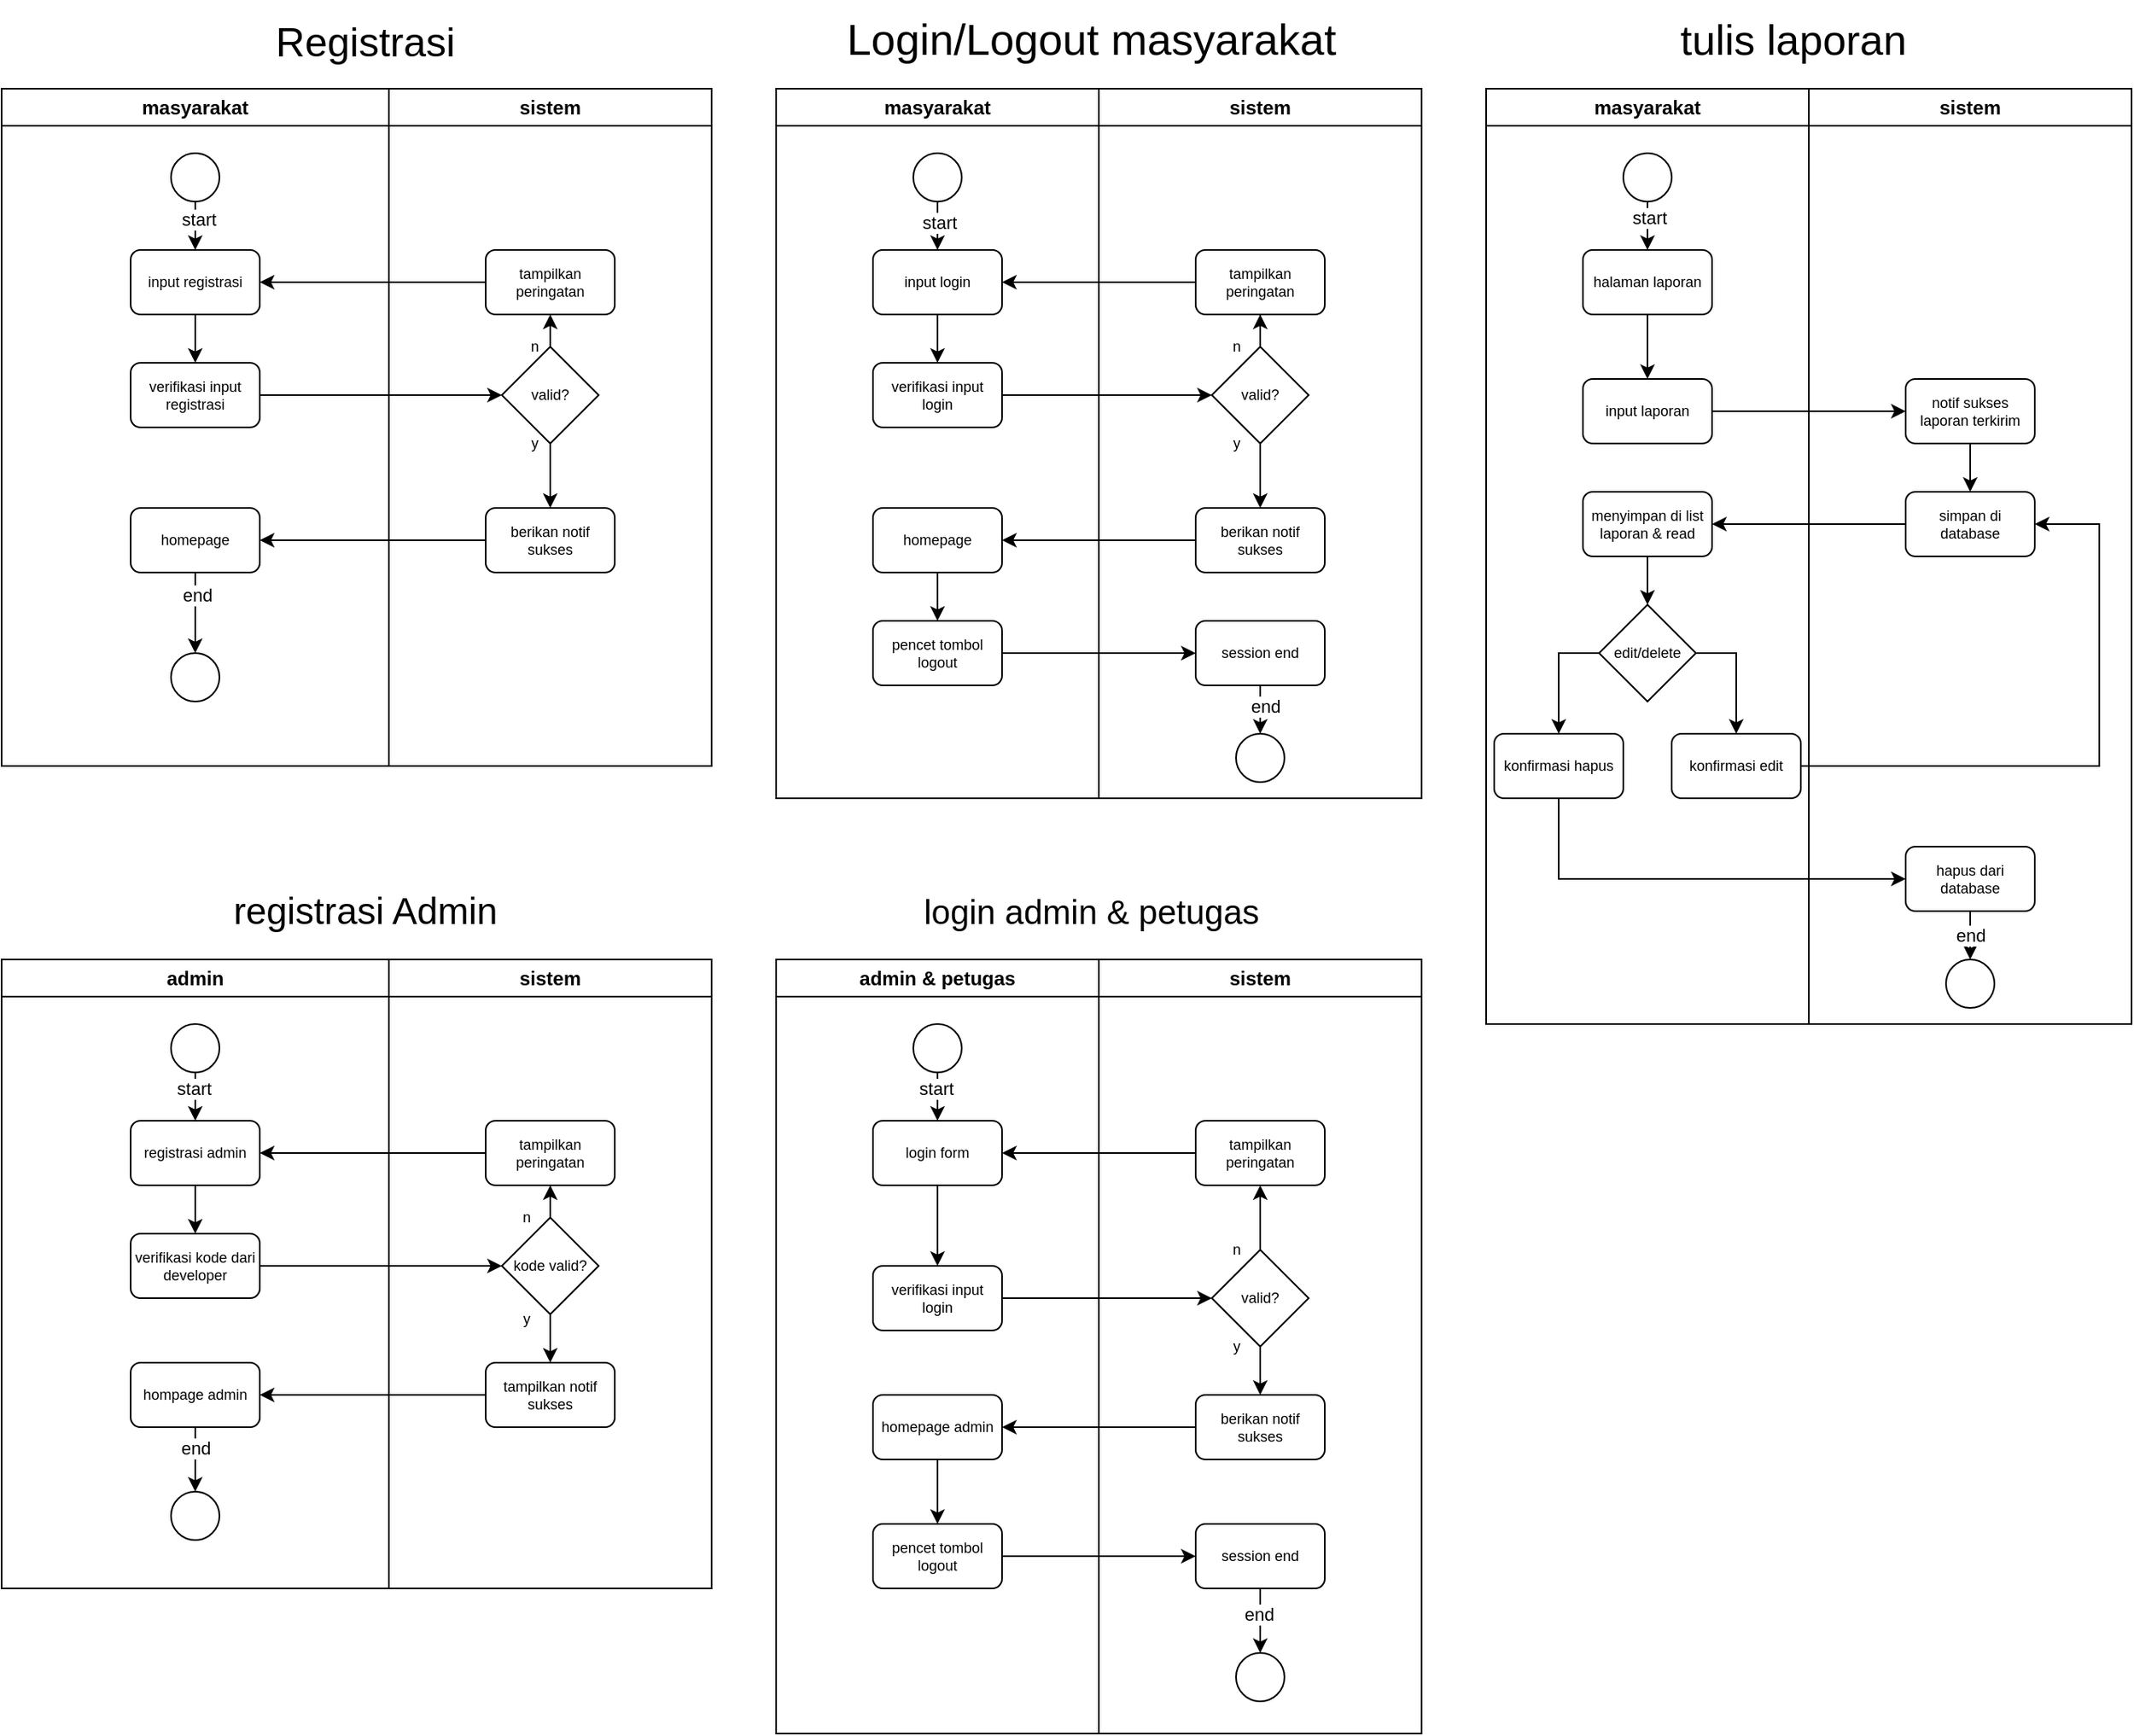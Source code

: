 <mxfile version="26.2.10">
  <diagram name="Page-1" id="beRLBzT_XKM5bKB51FGa">
    <mxGraphModel dx="1680" dy="1198" grid="1" gridSize="10" guides="1" tooltips="1" connect="1" arrows="1" fold="1" page="1" pageScale="1" pageWidth="4681" pageHeight="3300" math="0" shadow="0">
      <root>
        <mxCell id="0" />
        <mxCell id="1" parent="0" />
        <mxCell id="wUUIS_Tj_zLuiTxnAHIf-45" style="edgeStyle=orthogonalEdgeStyle;rounded=0;orthogonalLoop=1;jettySize=auto;html=1;entryX=1;entryY=0.5;entryDx=0;entryDy=0;" parent="1" edge="1">
          <mxGeometry relative="1" as="geometry">
            <mxPoint x="321.25" y="358.75" as="sourcePoint" />
          </mxGeometry>
        </mxCell>
        <mxCell id="69j0QWAKF8QcVPXz4x1g-56" value="masyarakat" style="swimlane;whiteSpace=wrap;html=1;" vertex="1" parent="1">
          <mxGeometry x="80" y="80" width="240" height="420" as="geometry" />
        </mxCell>
        <mxCell id="69j0QWAKF8QcVPXz4x1g-65" style="edgeStyle=orthogonalEdgeStyle;rounded=0;orthogonalLoop=1;jettySize=auto;html=1;entryX=0.5;entryY=0;entryDx=0;entryDy=0;" edge="1" parent="69j0QWAKF8QcVPXz4x1g-56" source="69j0QWAKF8QcVPXz4x1g-58" target="69j0QWAKF8QcVPXz4x1g-62">
          <mxGeometry relative="1" as="geometry" />
        </mxCell>
        <mxCell id="69j0QWAKF8QcVPXz4x1g-58" value="input registrasi" style="rounded=1;whiteSpace=wrap;html=1;fillColor=none;fontSize=9;" vertex="1" parent="69j0QWAKF8QcVPXz4x1g-56">
          <mxGeometry x="80" y="100" width="80" height="40" as="geometry" />
        </mxCell>
        <mxCell id="69j0QWAKF8QcVPXz4x1g-60" style="edgeStyle=orthogonalEdgeStyle;rounded=0;orthogonalLoop=1;jettySize=auto;html=1;entryX=0.5;entryY=0;entryDx=0;entryDy=0;" edge="1" parent="69j0QWAKF8QcVPXz4x1g-56" source="69j0QWAKF8QcVPXz4x1g-59" target="69j0QWAKF8QcVPXz4x1g-58">
          <mxGeometry relative="1" as="geometry" />
        </mxCell>
        <mxCell id="69j0QWAKF8QcVPXz4x1g-61" value="start" style="edgeLabel;html=1;align=center;verticalAlign=middle;resizable=0;points=[];" vertex="1" connectable="0" parent="69j0QWAKF8QcVPXz4x1g-60">
          <mxGeometry x="0.173" y="-2" relative="1" as="geometry">
            <mxPoint as="offset" />
          </mxGeometry>
        </mxCell>
        <mxCell id="69j0QWAKF8QcVPXz4x1g-59" value="" style="ellipse;whiteSpace=wrap;html=1;aspect=fixed;fillColor=none;" vertex="1" parent="69j0QWAKF8QcVPXz4x1g-56">
          <mxGeometry x="105" y="40" width="30" height="30" as="geometry" />
        </mxCell>
        <mxCell id="69j0QWAKF8QcVPXz4x1g-62" value="verifikasi input registrasi" style="rounded=1;whiteSpace=wrap;html=1;fillColor=none;fontSize=9;" vertex="1" parent="69j0QWAKF8QcVPXz4x1g-56">
          <mxGeometry x="80" y="170" width="80" height="40" as="geometry" />
        </mxCell>
        <mxCell id="69j0QWAKF8QcVPXz4x1g-100" style="edgeStyle=orthogonalEdgeStyle;rounded=0;orthogonalLoop=1;jettySize=auto;html=1;entryX=0.5;entryY=0;entryDx=0;entryDy=0;" edge="1" parent="69j0QWAKF8QcVPXz4x1g-56" source="69j0QWAKF8QcVPXz4x1g-96" target="69j0QWAKF8QcVPXz4x1g-76">
          <mxGeometry relative="1" as="geometry" />
        </mxCell>
        <mxCell id="69j0QWAKF8QcVPXz4x1g-101" value="end" style="edgeLabel;html=1;align=center;verticalAlign=middle;resizable=0;points=[];" vertex="1" connectable="0" parent="69j0QWAKF8QcVPXz4x1g-100">
          <mxGeometry x="-0.463" y="1" relative="1" as="geometry">
            <mxPoint as="offset" />
          </mxGeometry>
        </mxCell>
        <mxCell id="69j0QWAKF8QcVPXz4x1g-96" value="homepage" style="rounded=1;whiteSpace=wrap;html=1;fillColor=none;fontSize=9;" vertex="1" parent="69j0QWAKF8QcVPXz4x1g-56">
          <mxGeometry x="80" y="260" width="80" height="40" as="geometry" />
        </mxCell>
        <mxCell id="69j0QWAKF8QcVPXz4x1g-76" value="" style="ellipse;whiteSpace=wrap;html=1;aspect=fixed;fillColor=none;" vertex="1" parent="69j0QWAKF8QcVPXz4x1g-56">
          <mxGeometry x="105" y="350" width="30" height="30" as="geometry" />
        </mxCell>
        <mxCell id="69j0QWAKF8QcVPXz4x1g-57" value="sistem" style="swimlane;whiteSpace=wrap;html=1;" vertex="1" parent="1">
          <mxGeometry x="320" y="80" width="200" height="420" as="geometry" />
        </mxCell>
        <mxCell id="69j0QWAKF8QcVPXz4x1g-74" style="edgeStyle=orthogonalEdgeStyle;rounded=0;orthogonalLoop=1;jettySize=auto;html=1;entryX=0.5;entryY=0;entryDx=0;entryDy=0;" edge="1" parent="69j0QWAKF8QcVPXz4x1g-57" source="69j0QWAKF8QcVPXz4x1g-63" target="69j0QWAKF8QcVPXz4x1g-73">
          <mxGeometry relative="1" as="geometry" />
        </mxCell>
        <mxCell id="69j0QWAKF8QcVPXz4x1g-63" value="valid?" style="rhombus;whiteSpace=wrap;html=1;fontSize=9;fillColor=none;" vertex="1" parent="69j0QWAKF8QcVPXz4x1g-57">
          <mxGeometry x="70" y="160" width="60" height="60" as="geometry" />
        </mxCell>
        <mxCell id="69j0QWAKF8QcVPXz4x1g-68" value="y" style="text;html=1;align=center;verticalAlign=middle;resizable=0;points=[];autosize=1;strokeColor=none;fillColor=none;fontSize=9;" vertex="1" parent="69j0QWAKF8QcVPXz4x1g-57">
          <mxGeometry x="75" y="210" width="30" height="20" as="geometry" />
        </mxCell>
        <mxCell id="69j0QWAKF8QcVPXz4x1g-70" value="tampilkan peringatan" style="rounded=1;whiteSpace=wrap;html=1;fillColor=none;fontSize=9;" vertex="1" parent="69j0QWAKF8QcVPXz4x1g-57">
          <mxGeometry x="60" y="100" width="80" height="40" as="geometry" />
        </mxCell>
        <mxCell id="69j0QWAKF8QcVPXz4x1g-67" value="n" style="text;html=1;align=center;verticalAlign=middle;resizable=0;points=[];autosize=1;strokeColor=none;fillColor=none;fontSize=9;" vertex="1" parent="69j0QWAKF8QcVPXz4x1g-57">
          <mxGeometry x="75" y="150" width="30" height="20" as="geometry" />
        </mxCell>
        <mxCell id="69j0QWAKF8QcVPXz4x1g-71" style="edgeStyle=orthogonalEdgeStyle;rounded=0;orthogonalLoop=1;jettySize=auto;html=1;entryX=0.499;entryY=1.006;entryDx=0;entryDy=0;entryPerimeter=0;" edge="1" parent="69j0QWAKF8QcVPXz4x1g-57" source="69j0QWAKF8QcVPXz4x1g-63" target="69j0QWAKF8QcVPXz4x1g-70">
          <mxGeometry relative="1" as="geometry" />
        </mxCell>
        <mxCell id="69j0QWAKF8QcVPXz4x1g-73" value="berikan notif sukses" style="rounded=1;whiteSpace=wrap;html=1;fillColor=none;fontSize=9;" vertex="1" parent="69j0QWAKF8QcVPXz4x1g-57">
          <mxGeometry x="60" y="260" width="80" height="40" as="geometry" />
        </mxCell>
        <mxCell id="69j0QWAKF8QcVPXz4x1g-64" style="edgeStyle=orthogonalEdgeStyle;rounded=0;orthogonalLoop=1;jettySize=auto;html=1;entryX=0;entryY=0.5;entryDx=0;entryDy=0;" edge="1" parent="1" source="69j0QWAKF8QcVPXz4x1g-62" target="69j0QWAKF8QcVPXz4x1g-63">
          <mxGeometry relative="1" as="geometry" />
        </mxCell>
        <mxCell id="69j0QWAKF8QcVPXz4x1g-79" value="masyarakat" style="swimlane;whiteSpace=wrap;html=1;" vertex="1" parent="1">
          <mxGeometry x="560" y="80" width="200" height="440" as="geometry" />
        </mxCell>
        <mxCell id="69j0QWAKF8QcVPXz4x1g-84" style="edgeStyle=orthogonalEdgeStyle;rounded=0;orthogonalLoop=1;jettySize=auto;html=1;entryX=0.5;entryY=0;entryDx=0;entryDy=0;" edge="1" parent="69j0QWAKF8QcVPXz4x1g-79" source="69j0QWAKF8QcVPXz4x1g-82" target="69j0QWAKF8QcVPXz4x1g-83">
          <mxGeometry relative="1" as="geometry" />
        </mxCell>
        <mxCell id="69j0QWAKF8QcVPXz4x1g-85" value="start" style="edgeLabel;html=1;align=center;verticalAlign=middle;resizable=0;points=[];" vertex="1" connectable="0" parent="69j0QWAKF8QcVPXz4x1g-84">
          <mxGeometry x="0.326" y="1" relative="1" as="geometry">
            <mxPoint as="offset" />
          </mxGeometry>
        </mxCell>
        <mxCell id="69j0QWAKF8QcVPXz4x1g-82" value="" style="ellipse;whiteSpace=wrap;html=1;aspect=fixed;fillColor=none;" vertex="1" parent="69j0QWAKF8QcVPXz4x1g-79">
          <mxGeometry x="85" y="40" width="30" height="30" as="geometry" />
        </mxCell>
        <mxCell id="69j0QWAKF8QcVPXz4x1g-87" style="edgeStyle=orthogonalEdgeStyle;rounded=0;orthogonalLoop=1;jettySize=auto;html=1;entryX=0.5;entryY=0;entryDx=0;entryDy=0;" edge="1" parent="69j0QWAKF8QcVPXz4x1g-79" source="69j0QWAKF8QcVPXz4x1g-83" target="69j0QWAKF8QcVPXz4x1g-86">
          <mxGeometry relative="1" as="geometry" />
        </mxCell>
        <mxCell id="69j0QWAKF8QcVPXz4x1g-83" value="input login" style="rounded=1;whiteSpace=wrap;html=1;fillColor=none;fontSize=9;" vertex="1" parent="69j0QWAKF8QcVPXz4x1g-79">
          <mxGeometry x="60" y="100" width="80" height="40" as="geometry" />
        </mxCell>
        <mxCell id="69j0QWAKF8QcVPXz4x1g-86" value="verifikasi input login" style="rounded=1;whiteSpace=wrap;html=1;fillColor=none;fontSize=9;" vertex="1" parent="69j0QWAKF8QcVPXz4x1g-79">
          <mxGeometry x="60" y="170" width="80" height="40" as="geometry" />
        </mxCell>
        <mxCell id="69j0QWAKF8QcVPXz4x1g-118" style="edgeStyle=orthogonalEdgeStyle;rounded=0;orthogonalLoop=1;jettySize=auto;html=1;entryX=0.5;entryY=0;entryDx=0;entryDy=0;" edge="1" parent="69j0QWAKF8QcVPXz4x1g-79" source="69j0QWAKF8QcVPXz4x1g-107" target="69j0QWAKF8QcVPXz4x1g-117">
          <mxGeometry relative="1" as="geometry" />
        </mxCell>
        <mxCell id="69j0QWAKF8QcVPXz4x1g-107" value="homepage" style="rounded=1;whiteSpace=wrap;html=1;fillColor=none;fontSize=9;" vertex="1" parent="69j0QWAKF8QcVPXz4x1g-79">
          <mxGeometry x="60" y="260" width="80" height="40" as="geometry" />
        </mxCell>
        <mxCell id="69j0QWAKF8QcVPXz4x1g-117" value="pencet tombol logout" style="rounded=1;whiteSpace=wrap;html=1;fillColor=none;fontSize=9;" vertex="1" parent="69j0QWAKF8QcVPXz4x1g-79">
          <mxGeometry x="60" y="330" width="80" height="40" as="geometry" />
        </mxCell>
        <mxCell id="69j0QWAKF8QcVPXz4x1g-80" value="sistem" style="swimlane;whiteSpace=wrap;html=1;" vertex="1" parent="1">
          <mxGeometry x="760" y="80" width="200" height="440" as="geometry" />
        </mxCell>
        <mxCell id="69j0QWAKF8QcVPXz4x1g-102" style="edgeStyle=orthogonalEdgeStyle;rounded=0;orthogonalLoop=1;jettySize=auto;html=1;entryX=0.5;entryY=0;entryDx=0;entryDy=0;" edge="1" parent="69j0QWAKF8QcVPXz4x1g-80" source="69j0QWAKF8QcVPXz4x1g-90" target="69j0QWAKF8QcVPXz4x1g-95">
          <mxGeometry relative="1" as="geometry" />
        </mxCell>
        <mxCell id="69j0QWAKF8QcVPXz4x1g-104" style="edgeStyle=orthogonalEdgeStyle;rounded=0;orthogonalLoop=1;jettySize=auto;html=1;entryX=0.5;entryY=1;entryDx=0;entryDy=0;" edge="1" parent="69j0QWAKF8QcVPXz4x1g-80" source="69j0QWAKF8QcVPXz4x1g-90" target="69j0QWAKF8QcVPXz4x1g-103">
          <mxGeometry relative="1" as="geometry" />
        </mxCell>
        <mxCell id="69j0QWAKF8QcVPXz4x1g-90" value="valid?" style="rhombus;whiteSpace=wrap;html=1;fontSize=9;fillColor=none;" vertex="1" parent="69j0QWAKF8QcVPXz4x1g-80">
          <mxGeometry x="70" y="160" width="60" height="60" as="geometry" />
        </mxCell>
        <mxCell id="69j0QWAKF8QcVPXz4x1g-94" value="y" style="text;html=1;align=center;verticalAlign=middle;resizable=0;points=[];autosize=1;strokeColor=none;fillColor=none;fontSize=9;" vertex="1" parent="69j0QWAKF8QcVPXz4x1g-80">
          <mxGeometry x="70" y="210" width="30" height="20" as="geometry" />
        </mxCell>
        <mxCell id="69j0QWAKF8QcVPXz4x1g-95" value="berikan notif sukses" style="rounded=1;whiteSpace=wrap;html=1;fillColor=none;fontSize=9;" vertex="1" parent="69j0QWAKF8QcVPXz4x1g-80">
          <mxGeometry x="60" y="260" width="80" height="40" as="geometry" />
        </mxCell>
        <mxCell id="69j0QWAKF8QcVPXz4x1g-103" value="tampilkan peringatan" style="rounded=1;whiteSpace=wrap;html=1;fillColor=none;fontSize=9;" vertex="1" parent="69j0QWAKF8QcVPXz4x1g-80">
          <mxGeometry x="60" y="100" width="80" height="40" as="geometry" />
        </mxCell>
        <mxCell id="69j0QWAKF8QcVPXz4x1g-93" value="n" style="text;html=1;align=center;verticalAlign=middle;resizable=0;points=[];autosize=1;strokeColor=none;fillColor=none;fontSize=9;" vertex="1" parent="69j0QWAKF8QcVPXz4x1g-80">
          <mxGeometry x="70" y="150" width="30" height="20" as="geometry" />
        </mxCell>
        <mxCell id="69j0QWAKF8QcVPXz4x1g-122" style="edgeStyle=orthogonalEdgeStyle;rounded=0;orthogonalLoop=1;jettySize=auto;html=1;entryX=0.5;entryY=0;entryDx=0;entryDy=0;" edge="1" parent="69j0QWAKF8QcVPXz4x1g-80" source="69j0QWAKF8QcVPXz4x1g-119" target="69j0QWAKF8QcVPXz4x1g-121">
          <mxGeometry relative="1" as="geometry" />
        </mxCell>
        <mxCell id="69j0QWAKF8QcVPXz4x1g-123" value="end" style="edgeLabel;html=1;align=center;verticalAlign=middle;resizable=0;points=[];" vertex="1" connectable="0" parent="69j0QWAKF8QcVPXz4x1g-122">
          <mxGeometry x="0.093" y="-3" relative="1" as="geometry">
            <mxPoint as="offset" />
          </mxGeometry>
        </mxCell>
        <mxCell id="69j0QWAKF8QcVPXz4x1g-119" value="session end" style="rounded=1;whiteSpace=wrap;html=1;fillColor=none;fontSize=9;" vertex="1" parent="69j0QWAKF8QcVPXz4x1g-80">
          <mxGeometry x="60" y="330" width="80" height="40" as="geometry" />
        </mxCell>
        <mxCell id="69j0QWAKF8QcVPXz4x1g-121" value="" style="ellipse;whiteSpace=wrap;html=1;aspect=fixed;fillColor=none;" vertex="1" parent="69j0QWAKF8QcVPXz4x1g-80">
          <mxGeometry x="85" y="400" width="30" height="30" as="geometry" />
        </mxCell>
        <mxCell id="69j0QWAKF8QcVPXz4x1g-81" value="Registrasi" style="text;html=1;align=center;verticalAlign=middle;resizable=0;points=[];autosize=1;strokeColor=none;fillColor=none;fontSize=25;" vertex="1" parent="1">
          <mxGeometry x="240" y="30" width="130" height="40" as="geometry" />
        </mxCell>
        <mxCell id="69j0QWAKF8QcVPXz4x1g-91" style="edgeStyle=orthogonalEdgeStyle;rounded=0;orthogonalLoop=1;jettySize=auto;html=1;entryX=0;entryY=0.5;entryDx=0;entryDy=0;" edge="1" parent="1" source="69j0QWAKF8QcVPXz4x1g-86" target="69j0QWAKF8QcVPXz4x1g-90">
          <mxGeometry relative="1" as="geometry" />
        </mxCell>
        <mxCell id="69j0QWAKF8QcVPXz4x1g-97" style="edgeStyle=orthogonalEdgeStyle;rounded=0;orthogonalLoop=1;jettySize=auto;html=1;entryX=1;entryY=0.5;entryDx=0;entryDy=0;" edge="1" parent="1" source="69j0QWAKF8QcVPXz4x1g-73" target="69j0QWAKF8QcVPXz4x1g-96">
          <mxGeometry relative="1" as="geometry" />
        </mxCell>
        <mxCell id="69j0QWAKF8QcVPXz4x1g-105" style="edgeStyle=orthogonalEdgeStyle;rounded=0;orthogonalLoop=1;jettySize=auto;html=1;entryX=1;entryY=0.5;entryDx=0;entryDy=0;" edge="1" parent="1" source="69j0QWAKF8QcVPXz4x1g-103" target="69j0QWAKF8QcVPXz4x1g-83">
          <mxGeometry relative="1" as="geometry" />
        </mxCell>
        <mxCell id="69j0QWAKF8QcVPXz4x1g-106" style="edgeStyle=orthogonalEdgeStyle;rounded=0;orthogonalLoop=1;jettySize=auto;html=1;entryX=1;entryY=0.5;entryDx=0;entryDy=0;" edge="1" parent="1" source="69j0QWAKF8QcVPXz4x1g-70" target="69j0QWAKF8QcVPXz4x1g-58">
          <mxGeometry relative="1" as="geometry" />
        </mxCell>
        <mxCell id="69j0QWAKF8QcVPXz4x1g-108" style="edgeStyle=orthogonalEdgeStyle;rounded=0;orthogonalLoop=1;jettySize=auto;html=1;entryX=1;entryY=0.5;entryDx=0;entryDy=0;" edge="1" parent="1" source="69j0QWAKF8QcVPXz4x1g-95" target="69j0QWAKF8QcVPXz4x1g-107">
          <mxGeometry relative="1" as="geometry" />
        </mxCell>
        <mxCell id="69j0QWAKF8QcVPXz4x1g-112" value="Login/Logout masyarakat" style="text;html=1;align=center;verticalAlign=middle;resizable=0;points=[];autosize=1;strokeColor=none;fillColor=none;fontSize=27;" vertex="1" parent="1">
          <mxGeometry x="590" y="25" width="330" height="50" as="geometry" />
        </mxCell>
        <mxCell id="69j0QWAKF8QcVPXz4x1g-113" value="masyarakat" style="swimlane;whiteSpace=wrap;html=1;" vertex="1" parent="1">
          <mxGeometry x="1000" y="80" width="200" height="580" as="geometry" />
        </mxCell>
        <mxCell id="69j0QWAKF8QcVPXz4x1g-126" style="edgeStyle=orthogonalEdgeStyle;rounded=0;orthogonalLoop=1;jettySize=auto;html=1;entryX=0.5;entryY=0;entryDx=0;entryDy=0;" edge="1" parent="69j0QWAKF8QcVPXz4x1g-113" source="69j0QWAKF8QcVPXz4x1g-124" target="69j0QWAKF8QcVPXz4x1g-125">
          <mxGeometry relative="1" as="geometry" />
        </mxCell>
        <mxCell id="69j0QWAKF8QcVPXz4x1g-127" value="start" style="edgeLabel;html=1;align=center;verticalAlign=middle;resizable=0;points=[];" vertex="1" connectable="0" parent="69j0QWAKF8QcVPXz4x1g-126">
          <mxGeometry x="-0.605" y="1" relative="1" as="geometry">
            <mxPoint as="offset" />
          </mxGeometry>
        </mxCell>
        <mxCell id="69j0QWAKF8QcVPXz4x1g-124" value="" style="ellipse;whiteSpace=wrap;html=1;aspect=fixed;fillColor=none;" vertex="1" parent="69j0QWAKF8QcVPXz4x1g-113">
          <mxGeometry x="85" y="40" width="30" height="30" as="geometry" />
        </mxCell>
        <mxCell id="69j0QWAKF8QcVPXz4x1g-129" style="edgeStyle=orthogonalEdgeStyle;rounded=0;orthogonalLoop=1;jettySize=auto;html=1;entryX=0.5;entryY=0;entryDx=0;entryDy=0;" edge="1" parent="69j0QWAKF8QcVPXz4x1g-113" source="69j0QWAKF8QcVPXz4x1g-125" target="69j0QWAKF8QcVPXz4x1g-128">
          <mxGeometry relative="1" as="geometry" />
        </mxCell>
        <mxCell id="69j0QWAKF8QcVPXz4x1g-125" value="halaman laporan" style="rounded=1;whiteSpace=wrap;html=1;fillColor=none;fontSize=9;" vertex="1" parent="69j0QWAKF8QcVPXz4x1g-113">
          <mxGeometry x="60" y="100" width="80" height="40" as="geometry" />
        </mxCell>
        <mxCell id="69j0QWAKF8QcVPXz4x1g-128" value="input laporan" style="rounded=1;whiteSpace=wrap;html=1;fillColor=none;fontSize=9;" vertex="1" parent="69j0QWAKF8QcVPXz4x1g-113">
          <mxGeometry x="60" y="180" width="80" height="40" as="geometry" />
        </mxCell>
        <mxCell id="69j0QWAKF8QcVPXz4x1g-243" style="edgeStyle=orthogonalEdgeStyle;rounded=0;orthogonalLoop=1;jettySize=auto;html=1;entryX=0.5;entryY=0;entryDx=0;entryDy=0;" edge="1" parent="69j0QWAKF8QcVPXz4x1g-113" target="69j0QWAKF8QcVPXz4x1g-242">
          <mxGeometry relative="1" as="geometry">
            <mxPoint x="45" y="425" as="sourcePoint" />
          </mxGeometry>
        </mxCell>
        <mxCell id="69j0QWAKF8QcVPXz4x1g-250" style="edgeStyle=orthogonalEdgeStyle;rounded=0;orthogonalLoop=1;jettySize=auto;html=1;entryX=0.5;entryY=0;entryDx=0;entryDy=0;" edge="1" parent="69j0QWAKF8QcVPXz4x1g-113" source="69j0QWAKF8QcVPXz4x1g-246" target="69j0QWAKF8QcVPXz4x1g-249">
          <mxGeometry relative="1" as="geometry" />
        </mxCell>
        <mxCell id="69j0QWAKF8QcVPXz4x1g-246" value="menyimpan di list laporan &amp;amp; read" style="rounded=1;whiteSpace=wrap;html=1;fillColor=none;fontSize=9;" vertex="1" parent="69j0QWAKF8QcVPXz4x1g-113">
          <mxGeometry x="60" y="250" width="80" height="40" as="geometry" />
        </mxCell>
        <mxCell id="69j0QWAKF8QcVPXz4x1g-263" style="edgeStyle=orthogonalEdgeStyle;rounded=0;orthogonalLoop=1;jettySize=auto;html=1;entryX=0.5;entryY=0;entryDx=0;entryDy=0;" edge="1" parent="69j0QWAKF8QcVPXz4x1g-113" source="69j0QWAKF8QcVPXz4x1g-249" target="69j0QWAKF8QcVPXz4x1g-262">
          <mxGeometry relative="1" as="geometry">
            <Array as="points">
              <mxPoint x="45" y="350" />
            </Array>
          </mxGeometry>
        </mxCell>
        <mxCell id="69j0QWAKF8QcVPXz4x1g-265" style="edgeStyle=orthogonalEdgeStyle;rounded=0;orthogonalLoop=1;jettySize=auto;html=1;exitX=1;exitY=0.5;exitDx=0;exitDy=0;entryX=0.5;entryY=0;entryDx=0;entryDy=0;" edge="1" parent="69j0QWAKF8QcVPXz4x1g-113" source="69j0QWAKF8QcVPXz4x1g-249" target="69j0QWAKF8QcVPXz4x1g-264">
          <mxGeometry relative="1" as="geometry" />
        </mxCell>
        <mxCell id="69j0QWAKF8QcVPXz4x1g-249" value="edit/delete" style="rhombus;whiteSpace=wrap;html=1;fontSize=9;fillColor=none;" vertex="1" parent="69j0QWAKF8QcVPXz4x1g-113">
          <mxGeometry x="70" y="320" width="60" height="60" as="geometry" />
        </mxCell>
        <mxCell id="69j0QWAKF8QcVPXz4x1g-262" value="konfirmasi hapus" style="rounded=1;whiteSpace=wrap;html=1;fillColor=none;fontSize=9;" vertex="1" parent="69j0QWAKF8QcVPXz4x1g-113">
          <mxGeometry x="5" y="400" width="80" height="40" as="geometry" />
        </mxCell>
        <mxCell id="69j0QWAKF8QcVPXz4x1g-264" value="konfirmasi edit" style="rounded=1;whiteSpace=wrap;html=1;fillColor=none;fontSize=9;" vertex="1" parent="69j0QWAKF8QcVPXz4x1g-113">
          <mxGeometry x="115" y="400" width="80" height="40" as="geometry" />
        </mxCell>
        <mxCell id="69j0QWAKF8QcVPXz4x1g-115" value="sistem" style="swimlane;whiteSpace=wrap;html=1;" vertex="1" parent="1">
          <mxGeometry x="1200" y="80" width="200" height="580" as="geometry" />
        </mxCell>
        <mxCell id="69j0QWAKF8QcVPXz4x1g-148" value="simpan di database" style="rounded=1;whiteSpace=wrap;html=1;fillColor=none;fontSize=9;" vertex="1" parent="69j0QWAKF8QcVPXz4x1g-115">
          <mxGeometry x="60" y="250" width="80" height="40" as="geometry" />
        </mxCell>
        <mxCell id="69j0QWAKF8QcVPXz4x1g-174" style="edgeStyle=orthogonalEdgeStyle;rounded=0;orthogonalLoop=1;jettySize=auto;html=1;entryX=0.5;entryY=0;entryDx=0;entryDy=0;" edge="1" parent="69j0QWAKF8QcVPXz4x1g-115" source="69j0QWAKF8QcVPXz4x1g-172" target="69j0QWAKF8QcVPXz4x1g-148">
          <mxGeometry relative="1" as="geometry" />
        </mxCell>
        <mxCell id="69j0QWAKF8QcVPXz4x1g-172" value="notif sukses laporan terkirim" style="rounded=1;whiteSpace=wrap;html=1;fillColor=none;fontSize=9;" vertex="1" parent="69j0QWAKF8QcVPXz4x1g-115">
          <mxGeometry x="60" y="180" width="80" height="40" as="geometry" />
        </mxCell>
        <mxCell id="69j0QWAKF8QcVPXz4x1g-276" style="edgeStyle=orthogonalEdgeStyle;rounded=0;orthogonalLoop=1;jettySize=auto;html=1;entryX=0.5;entryY=0;entryDx=0;entryDy=0;" edge="1" parent="69j0QWAKF8QcVPXz4x1g-115" source="69j0QWAKF8QcVPXz4x1g-273" target="69j0QWAKF8QcVPXz4x1g-275">
          <mxGeometry relative="1" as="geometry" />
        </mxCell>
        <mxCell id="69j0QWAKF8QcVPXz4x1g-277" value="end" style="edgeLabel;html=1;align=center;verticalAlign=middle;resizable=0;points=[];" vertex="1" connectable="0" parent="69j0QWAKF8QcVPXz4x1g-276">
          <mxGeometry x="0.384" relative="1" as="geometry">
            <mxPoint as="offset" />
          </mxGeometry>
        </mxCell>
        <mxCell id="69j0QWAKF8QcVPXz4x1g-273" value="hapus dari database" style="rounded=1;whiteSpace=wrap;html=1;fillColor=none;fontSize=9;" vertex="1" parent="69j0QWAKF8QcVPXz4x1g-115">
          <mxGeometry x="60" y="470" width="80" height="40" as="geometry" />
        </mxCell>
        <mxCell id="69j0QWAKF8QcVPXz4x1g-275" value="" style="ellipse;whiteSpace=wrap;html=1;aspect=fixed;fillColor=none;" vertex="1" parent="69j0QWAKF8QcVPXz4x1g-115">
          <mxGeometry x="85" y="540" width="30" height="30" as="geometry" />
        </mxCell>
        <mxCell id="69j0QWAKF8QcVPXz4x1g-120" style="edgeStyle=orthogonalEdgeStyle;rounded=0;orthogonalLoop=1;jettySize=auto;html=1;entryX=0;entryY=0.5;entryDx=0;entryDy=0;" edge="1" parent="1" source="69j0QWAKF8QcVPXz4x1g-117" target="69j0QWAKF8QcVPXz4x1g-119">
          <mxGeometry relative="1" as="geometry" />
        </mxCell>
        <mxCell id="69j0QWAKF8QcVPXz4x1g-168" value="tulis laporan" style="text;html=1;align=center;verticalAlign=middle;resizable=0;points=[];autosize=1;strokeColor=none;fillColor=none;fontSize=26;" vertex="1" parent="1">
          <mxGeometry x="1110" y="30" width="160" height="40" as="geometry" />
        </mxCell>
        <mxCell id="69j0QWAKF8QcVPXz4x1g-169" value="admin" style="swimlane;whiteSpace=wrap;html=1;" vertex="1" parent="1">
          <mxGeometry x="80" y="620" width="240" height="390" as="geometry" />
        </mxCell>
        <mxCell id="69j0QWAKF8QcVPXz4x1g-180" style="edgeStyle=orthogonalEdgeStyle;rounded=0;orthogonalLoop=1;jettySize=auto;html=1;entryX=0.5;entryY=0;entryDx=0;entryDy=0;" edge="1" parent="69j0QWAKF8QcVPXz4x1g-169" source="69j0QWAKF8QcVPXz4x1g-178" target="69j0QWAKF8QcVPXz4x1g-179">
          <mxGeometry relative="1" as="geometry" />
        </mxCell>
        <mxCell id="69j0QWAKF8QcVPXz4x1g-202" value="start" style="edgeLabel;html=1;align=center;verticalAlign=middle;resizable=0;points=[];" vertex="1" connectable="0" parent="69j0QWAKF8QcVPXz4x1g-180">
          <mxGeometry x="-0.601" y="-1" relative="1" as="geometry">
            <mxPoint as="offset" />
          </mxGeometry>
        </mxCell>
        <mxCell id="69j0QWAKF8QcVPXz4x1g-178" value="" style="ellipse;whiteSpace=wrap;html=1;aspect=fixed;fillColor=none;" vertex="1" parent="69j0QWAKF8QcVPXz4x1g-169">
          <mxGeometry x="105" y="40" width="30" height="30" as="geometry" />
        </mxCell>
        <mxCell id="69j0QWAKF8QcVPXz4x1g-182" style="edgeStyle=orthogonalEdgeStyle;rounded=0;orthogonalLoop=1;jettySize=auto;html=1;entryX=0.5;entryY=0;entryDx=0;entryDy=0;" edge="1" parent="69j0QWAKF8QcVPXz4x1g-169" source="69j0QWAKF8QcVPXz4x1g-179" target="69j0QWAKF8QcVPXz4x1g-181">
          <mxGeometry relative="1" as="geometry" />
        </mxCell>
        <mxCell id="69j0QWAKF8QcVPXz4x1g-179" value="registrasi admin" style="rounded=1;whiteSpace=wrap;html=1;fillColor=none;fontSize=9;" vertex="1" parent="69j0QWAKF8QcVPXz4x1g-169">
          <mxGeometry x="80" y="100" width="80" height="40" as="geometry" />
        </mxCell>
        <mxCell id="69j0QWAKF8QcVPXz4x1g-181" value="verifikasi kode dari developer" style="rounded=1;whiteSpace=wrap;html=1;fillColor=none;fontSize=9;" vertex="1" parent="69j0QWAKF8QcVPXz4x1g-169">
          <mxGeometry x="80" y="170" width="80" height="40" as="geometry" />
        </mxCell>
        <mxCell id="69j0QWAKF8QcVPXz4x1g-198" style="edgeStyle=orthogonalEdgeStyle;rounded=0;orthogonalLoop=1;jettySize=auto;html=1;" edge="1" parent="69j0QWAKF8QcVPXz4x1g-169" source="69j0QWAKF8QcVPXz4x1g-194" target="69j0QWAKF8QcVPXz4x1g-197">
          <mxGeometry relative="1" as="geometry" />
        </mxCell>
        <mxCell id="69j0QWAKF8QcVPXz4x1g-199" value="end" style="edgeLabel;html=1;align=center;verticalAlign=middle;resizable=0;points=[];" vertex="1" connectable="0" parent="69j0QWAKF8QcVPXz4x1g-198">
          <mxGeometry x="-0.354" relative="1" as="geometry">
            <mxPoint as="offset" />
          </mxGeometry>
        </mxCell>
        <mxCell id="69j0QWAKF8QcVPXz4x1g-194" value="hompage admin" style="rounded=1;whiteSpace=wrap;html=1;fillColor=none;fontSize=9;" vertex="1" parent="69j0QWAKF8QcVPXz4x1g-169">
          <mxGeometry x="80" y="250" width="80" height="40" as="geometry" />
        </mxCell>
        <mxCell id="69j0QWAKF8QcVPXz4x1g-197" value="" style="ellipse;whiteSpace=wrap;html=1;aspect=fixed;fillColor=none;" vertex="1" parent="69j0QWAKF8QcVPXz4x1g-169">
          <mxGeometry x="105" y="330" width="30" height="30" as="geometry" />
        </mxCell>
        <mxCell id="69j0QWAKF8QcVPXz4x1g-171" value="sistem" style="swimlane;whiteSpace=wrap;html=1;" vertex="1" parent="1">
          <mxGeometry x="320" y="620" width="200" height="390" as="geometry" />
        </mxCell>
        <mxCell id="69j0QWAKF8QcVPXz4x1g-189" style="edgeStyle=orthogonalEdgeStyle;rounded=0;orthogonalLoop=1;jettySize=auto;html=1;entryX=0.5;entryY=1;entryDx=0;entryDy=0;" edge="1" parent="69j0QWAKF8QcVPXz4x1g-171" source="69j0QWAKF8QcVPXz4x1g-185" target="69j0QWAKF8QcVPXz4x1g-188">
          <mxGeometry relative="1" as="geometry" />
        </mxCell>
        <mxCell id="69j0QWAKF8QcVPXz4x1g-192" style="edgeStyle=orthogonalEdgeStyle;rounded=0;orthogonalLoop=1;jettySize=auto;html=1;entryX=0.5;entryY=0;entryDx=0;entryDy=0;" edge="1" parent="69j0QWAKF8QcVPXz4x1g-171" source="69j0QWAKF8QcVPXz4x1g-185" target="69j0QWAKF8QcVPXz4x1g-190">
          <mxGeometry relative="1" as="geometry" />
        </mxCell>
        <mxCell id="69j0QWAKF8QcVPXz4x1g-185" value="kode valid?" style="rhombus;whiteSpace=wrap;html=1;fontSize=9;fillColor=none;" vertex="1" parent="69j0QWAKF8QcVPXz4x1g-171">
          <mxGeometry x="70" y="160" width="60" height="60" as="geometry" />
        </mxCell>
        <mxCell id="69j0QWAKF8QcVPXz4x1g-187" value="n" style="text;html=1;align=center;verticalAlign=middle;resizable=0;points=[];autosize=1;strokeColor=none;fillColor=none;fontSize=9;" vertex="1" parent="69j0QWAKF8QcVPXz4x1g-171">
          <mxGeometry x="70" y="150" width="30" height="20" as="geometry" />
        </mxCell>
        <mxCell id="69j0QWAKF8QcVPXz4x1g-188" value="tampilkan peringatan" style="rounded=1;whiteSpace=wrap;html=1;fillColor=none;fontSize=9;" vertex="1" parent="69j0QWAKF8QcVPXz4x1g-171">
          <mxGeometry x="60" y="100" width="80" height="40" as="geometry" />
        </mxCell>
        <mxCell id="69j0QWAKF8QcVPXz4x1g-190" value="tampilkan notif sukses" style="rounded=1;whiteSpace=wrap;html=1;fillColor=none;fontSize=9;" vertex="1" parent="69j0QWAKF8QcVPXz4x1g-171">
          <mxGeometry x="60" y="250" width="80" height="40" as="geometry" />
        </mxCell>
        <mxCell id="69j0QWAKF8QcVPXz4x1g-193" value="y" style="text;html=1;align=center;verticalAlign=middle;resizable=0;points=[];autosize=1;strokeColor=none;fillColor=none;fontSize=9;" vertex="1" parent="69j0QWAKF8QcVPXz4x1g-171">
          <mxGeometry x="70" y="213" width="30" height="20" as="geometry" />
        </mxCell>
        <mxCell id="69j0QWAKF8QcVPXz4x1g-173" style="edgeStyle=orthogonalEdgeStyle;rounded=0;orthogonalLoop=1;jettySize=auto;html=1;entryX=0;entryY=0.5;entryDx=0;entryDy=0;" edge="1" parent="1" source="69j0QWAKF8QcVPXz4x1g-128" target="69j0QWAKF8QcVPXz4x1g-172">
          <mxGeometry relative="1" as="geometry" />
        </mxCell>
        <mxCell id="69j0QWAKF8QcVPXz4x1g-186" style="edgeStyle=orthogonalEdgeStyle;rounded=0;orthogonalLoop=1;jettySize=auto;html=1;entryX=0;entryY=0.5;entryDx=0;entryDy=0;" edge="1" parent="1" source="69j0QWAKF8QcVPXz4x1g-181" target="69j0QWAKF8QcVPXz4x1g-185">
          <mxGeometry relative="1" as="geometry" />
        </mxCell>
        <mxCell id="69j0QWAKF8QcVPXz4x1g-191" style="edgeStyle=orthogonalEdgeStyle;rounded=0;orthogonalLoop=1;jettySize=auto;html=1;entryX=1;entryY=0.5;entryDx=0;entryDy=0;" edge="1" parent="1" source="69j0QWAKF8QcVPXz4x1g-188" target="69j0QWAKF8QcVPXz4x1g-179">
          <mxGeometry relative="1" as="geometry" />
        </mxCell>
        <mxCell id="69j0QWAKF8QcVPXz4x1g-195" style="edgeStyle=orthogonalEdgeStyle;rounded=0;orthogonalLoop=1;jettySize=auto;html=1;entryX=1;entryY=0.5;entryDx=0;entryDy=0;" edge="1" parent="1" source="69j0QWAKF8QcVPXz4x1g-190" target="69j0QWAKF8QcVPXz4x1g-194">
          <mxGeometry relative="1" as="geometry" />
        </mxCell>
        <mxCell id="69j0QWAKF8QcVPXz4x1g-203" value="admin &amp;amp; petugas" style="swimlane;whiteSpace=wrap;html=1;" vertex="1" parent="1">
          <mxGeometry x="560" y="620" width="200" height="480" as="geometry">
            <mxRectangle x="560" y="560" width="140" height="30" as="alternateBounds" />
          </mxGeometry>
        </mxCell>
        <mxCell id="69j0QWAKF8QcVPXz4x1g-207" style="edgeStyle=orthogonalEdgeStyle;rounded=0;orthogonalLoop=1;jettySize=auto;html=1;entryX=0.5;entryY=0;entryDx=0;entryDy=0;" edge="1" parent="69j0QWAKF8QcVPXz4x1g-203" source="69j0QWAKF8QcVPXz4x1g-205" target="69j0QWAKF8QcVPXz4x1g-206">
          <mxGeometry relative="1" as="geometry" />
        </mxCell>
        <mxCell id="69j0QWAKF8QcVPXz4x1g-231" value="start" style="edgeLabel;html=1;align=center;verticalAlign=middle;resizable=0;points=[];" vertex="1" connectable="0" parent="69j0QWAKF8QcVPXz4x1g-207">
          <mxGeometry x="-0.605" y="-1" relative="1" as="geometry">
            <mxPoint as="offset" />
          </mxGeometry>
        </mxCell>
        <mxCell id="69j0QWAKF8QcVPXz4x1g-205" value="" style="ellipse;whiteSpace=wrap;html=1;aspect=fixed;fillColor=none;" vertex="1" parent="69j0QWAKF8QcVPXz4x1g-203">
          <mxGeometry x="85" y="40" width="30" height="30" as="geometry" />
        </mxCell>
        <mxCell id="69j0QWAKF8QcVPXz4x1g-209" style="edgeStyle=orthogonalEdgeStyle;rounded=0;orthogonalLoop=1;jettySize=auto;html=1;entryX=0.5;entryY=0;entryDx=0;entryDy=0;" edge="1" parent="69j0QWAKF8QcVPXz4x1g-203" source="69j0QWAKF8QcVPXz4x1g-206" target="69j0QWAKF8QcVPXz4x1g-208">
          <mxGeometry relative="1" as="geometry" />
        </mxCell>
        <mxCell id="69j0QWAKF8QcVPXz4x1g-206" value="login form" style="rounded=1;whiteSpace=wrap;html=1;fillColor=none;fontSize=9;" vertex="1" parent="69j0QWAKF8QcVPXz4x1g-203">
          <mxGeometry x="60" y="100" width="80" height="40" as="geometry" />
        </mxCell>
        <mxCell id="69j0QWAKF8QcVPXz4x1g-208" value="verifikasi input login" style="rounded=1;whiteSpace=wrap;html=1;fillColor=none;fontSize=9;" vertex="1" parent="69j0QWAKF8QcVPXz4x1g-203">
          <mxGeometry x="60" y="190" width="80" height="40" as="geometry" />
        </mxCell>
        <mxCell id="69j0QWAKF8QcVPXz4x1g-225" style="edgeStyle=orthogonalEdgeStyle;rounded=0;orthogonalLoop=1;jettySize=auto;html=1;entryX=0.5;entryY=0;entryDx=0;entryDy=0;" edge="1" parent="69j0QWAKF8QcVPXz4x1g-203" source="69j0QWAKF8QcVPXz4x1g-221" target="69j0QWAKF8QcVPXz4x1g-223">
          <mxGeometry relative="1" as="geometry" />
        </mxCell>
        <mxCell id="69j0QWAKF8QcVPXz4x1g-221" value="homepage admin" style="rounded=1;whiteSpace=wrap;html=1;fillColor=none;fontSize=9;" vertex="1" parent="69j0QWAKF8QcVPXz4x1g-203">
          <mxGeometry x="60" y="270" width="80" height="40" as="geometry" />
        </mxCell>
        <mxCell id="69j0QWAKF8QcVPXz4x1g-223" value="pencet tombol logout" style="rounded=1;whiteSpace=wrap;html=1;fillColor=none;fontSize=9;" vertex="1" parent="69j0QWAKF8QcVPXz4x1g-203">
          <mxGeometry x="60" y="350" width="80" height="40" as="geometry" />
        </mxCell>
        <mxCell id="69j0QWAKF8QcVPXz4x1g-204" value="sistem" style="swimlane;whiteSpace=wrap;html=1;" vertex="1" parent="1">
          <mxGeometry x="760" y="620" width="200" height="480" as="geometry" />
        </mxCell>
        <mxCell id="69j0QWAKF8QcVPXz4x1g-214" style="edgeStyle=orthogonalEdgeStyle;rounded=0;orthogonalLoop=1;jettySize=auto;html=1;entryX=0.5;entryY=1;entryDx=0;entryDy=0;" edge="1" parent="69j0QWAKF8QcVPXz4x1g-204" source="69j0QWAKF8QcVPXz4x1g-211" target="69j0QWAKF8QcVPXz4x1g-212">
          <mxGeometry relative="1" as="geometry" />
        </mxCell>
        <mxCell id="69j0QWAKF8QcVPXz4x1g-220" style="edgeStyle=orthogonalEdgeStyle;rounded=0;orthogonalLoop=1;jettySize=auto;html=1;entryX=0.5;entryY=0;entryDx=0;entryDy=0;" edge="1" parent="69j0QWAKF8QcVPXz4x1g-204" source="69j0QWAKF8QcVPXz4x1g-211" target="69j0QWAKF8QcVPXz4x1g-219">
          <mxGeometry relative="1" as="geometry" />
        </mxCell>
        <mxCell id="69j0QWAKF8QcVPXz4x1g-211" value="valid?" style="rhombus;whiteSpace=wrap;html=1;fontSize=9;fillColor=none;" vertex="1" parent="69j0QWAKF8QcVPXz4x1g-204">
          <mxGeometry x="70" y="180" width="60" height="60" as="geometry" />
        </mxCell>
        <mxCell id="69j0QWAKF8QcVPXz4x1g-212" value="tampilkan peringatan" style="rounded=1;whiteSpace=wrap;html=1;fillColor=none;fontSize=9;" vertex="1" parent="69j0QWAKF8QcVPXz4x1g-204">
          <mxGeometry x="60" y="100" width="80" height="40" as="geometry" />
        </mxCell>
        <mxCell id="69j0QWAKF8QcVPXz4x1g-217" value="n" style="text;html=1;align=center;verticalAlign=middle;resizable=0;points=[];autosize=1;strokeColor=none;fillColor=none;fontSize=9;" vertex="1" parent="69j0QWAKF8QcVPXz4x1g-204">
          <mxGeometry x="70" y="170" width="30" height="20" as="geometry" />
        </mxCell>
        <mxCell id="69j0QWAKF8QcVPXz4x1g-218" value="y" style="text;html=1;align=center;verticalAlign=middle;resizable=0;points=[];autosize=1;strokeColor=none;fillColor=none;fontSize=9;" vertex="1" parent="69j0QWAKF8QcVPXz4x1g-204">
          <mxGeometry x="70" y="230" width="30" height="20" as="geometry" />
        </mxCell>
        <mxCell id="69j0QWAKF8QcVPXz4x1g-219" value="berikan notif sukses" style="rounded=1;whiteSpace=wrap;html=1;fillColor=none;fontSize=9;" vertex="1" parent="69j0QWAKF8QcVPXz4x1g-204">
          <mxGeometry x="60" y="270" width="80" height="40" as="geometry" />
        </mxCell>
        <mxCell id="69j0QWAKF8QcVPXz4x1g-229" style="edgeStyle=orthogonalEdgeStyle;rounded=0;orthogonalLoop=1;jettySize=auto;html=1;entryX=0.5;entryY=0;entryDx=0;entryDy=0;" edge="1" parent="69j0QWAKF8QcVPXz4x1g-204" source="69j0QWAKF8QcVPXz4x1g-226" target="69j0QWAKF8QcVPXz4x1g-227">
          <mxGeometry relative="1" as="geometry" />
        </mxCell>
        <mxCell id="69j0QWAKF8QcVPXz4x1g-232" value="end" style="edgeLabel;html=1;align=center;verticalAlign=middle;resizable=0;points=[];" vertex="1" connectable="0" parent="69j0QWAKF8QcVPXz4x1g-229">
          <mxGeometry x="-0.235" y="-1" relative="1" as="geometry">
            <mxPoint as="offset" />
          </mxGeometry>
        </mxCell>
        <mxCell id="69j0QWAKF8QcVPXz4x1g-226" value="session end" style="rounded=1;whiteSpace=wrap;html=1;fillColor=none;fontSize=9;" vertex="1" parent="69j0QWAKF8QcVPXz4x1g-204">
          <mxGeometry x="60" y="350" width="80" height="40" as="geometry" />
        </mxCell>
        <mxCell id="69j0QWAKF8QcVPXz4x1g-227" value="" style="ellipse;whiteSpace=wrap;html=1;aspect=fixed;fillColor=none;" vertex="1" parent="69j0QWAKF8QcVPXz4x1g-204">
          <mxGeometry x="85" y="430" width="30" height="30" as="geometry" />
        </mxCell>
        <mxCell id="69j0QWAKF8QcVPXz4x1g-213" style="edgeStyle=orthogonalEdgeStyle;rounded=0;orthogonalLoop=1;jettySize=auto;html=1;entryX=0;entryY=0.5;entryDx=0;entryDy=0;" edge="1" parent="1" source="69j0QWAKF8QcVPXz4x1g-208" target="69j0QWAKF8QcVPXz4x1g-211">
          <mxGeometry relative="1" as="geometry" />
        </mxCell>
        <mxCell id="69j0QWAKF8QcVPXz4x1g-216" style="edgeStyle=orthogonalEdgeStyle;rounded=0;orthogonalLoop=1;jettySize=auto;html=1;entryX=1;entryY=0.5;entryDx=0;entryDy=0;" edge="1" parent="1" source="69j0QWAKF8QcVPXz4x1g-212" target="69j0QWAKF8QcVPXz4x1g-206">
          <mxGeometry relative="1" as="geometry" />
        </mxCell>
        <mxCell id="69j0QWAKF8QcVPXz4x1g-222" style="edgeStyle=orthogonalEdgeStyle;rounded=0;orthogonalLoop=1;jettySize=auto;html=1;entryX=1;entryY=0.5;entryDx=0;entryDy=0;" edge="1" parent="1" source="69j0QWAKF8QcVPXz4x1g-219" target="69j0QWAKF8QcVPXz4x1g-221">
          <mxGeometry relative="1" as="geometry" />
        </mxCell>
        <mxCell id="69j0QWAKF8QcVPXz4x1g-230" style="edgeStyle=orthogonalEdgeStyle;rounded=0;orthogonalLoop=1;jettySize=auto;html=1;entryX=0;entryY=0.5;entryDx=0;entryDy=0;" edge="1" parent="1" source="69j0QWAKF8QcVPXz4x1g-223" target="69j0QWAKF8QcVPXz4x1g-226">
          <mxGeometry relative="1" as="geometry" />
        </mxCell>
        <mxCell id="69j0QWAKF8QcVPXz4x1g-247" style="edgeStyle=orthogonalEdgeStyle;rounded=0;orthogonalLoop=1;jettySize=auto;html=1;entryX=1;entryY=0.5;entryDx=0;entryDy=0;" edge="1" parent="1" source="69j0QWAKF8QcVPXz4x1g-148" target="69j0QWAKF8QcVPXz4x1g-246">
          <mxGeometry relative="1" as="geometry" />
        </mxCell>
        <mxCell id="69j0QWAKF8QcVPXz4x1g-270" style="edgeStyle=orthogonalEdgeStyle;rounded=0;orthogonalLoop=1;jettySize=auto;html=1;entryX=1;entryY=0.5;entryDx=0;entryDy=0;" edge="1" parent="1" source="69j0QWAKF8QcVPXz4x1g-264" target="69j0QWAKF8QcVPXz4x1g-148">
          <mxGeometry relative="1" as="geometry">
            <Array as="points">
              <mxPoint x="1380" y="500" />
              <mxPoint x="1380" y="350" />
            </Array>
          </mxGeometry>
        </mxCell>
        <mxCell id="69j0QWAKF8QcVPXz4x1g-274" style="edgeStyle=orthogonalEdgeStyle;rounded=0;orthogonalLoop=1;jettySize=auto;html=1;entryX=0;entryY=0.5;entryDx=0;entryDy=0;" edge="1" parent="1" source="69j0QWAKF8QcVPXz4x1g-262" target="69j0QWAKF8QcVPXz4x1g-273">
          <mxGeometry relative="1" as="geometry">
            <Array as="points">
              <mxPoint x="1045" y="570" />
            </Array>
          </mxGeometry>
        </mxCell>
        <mxCell id="69j0QWAKF8QcVPXz4x1g-278" value="registrasi Admin" style="text;html=1;align=center;verticalAlign=middle;resizable=0;points=[];autosize=1;strokeColor=none;fillColor=none;fontSize=23;" vertex="1" parent="1">
          <mxGeometry x="210" y="570" width="190" height="40" as="geometry" />
        </mxCell>
        <mxCell id="69j0QWAKF8QcVPXz4x1g-279" value="login admin &amp;amp; petugas" style="text;html=1;align=center;verticalAlign=middle;resizable=0;points=[];autosize=1;strokeColor=none;fillColor=none;fontSize=21;" vertex="1" parent="1">
          <mxGeometry x="640" y="570" width="230" height="40" as="geometry" />
        </mxCell>
      </root>
    </mxGraphModel>
  </diagram>
</mxfile>
